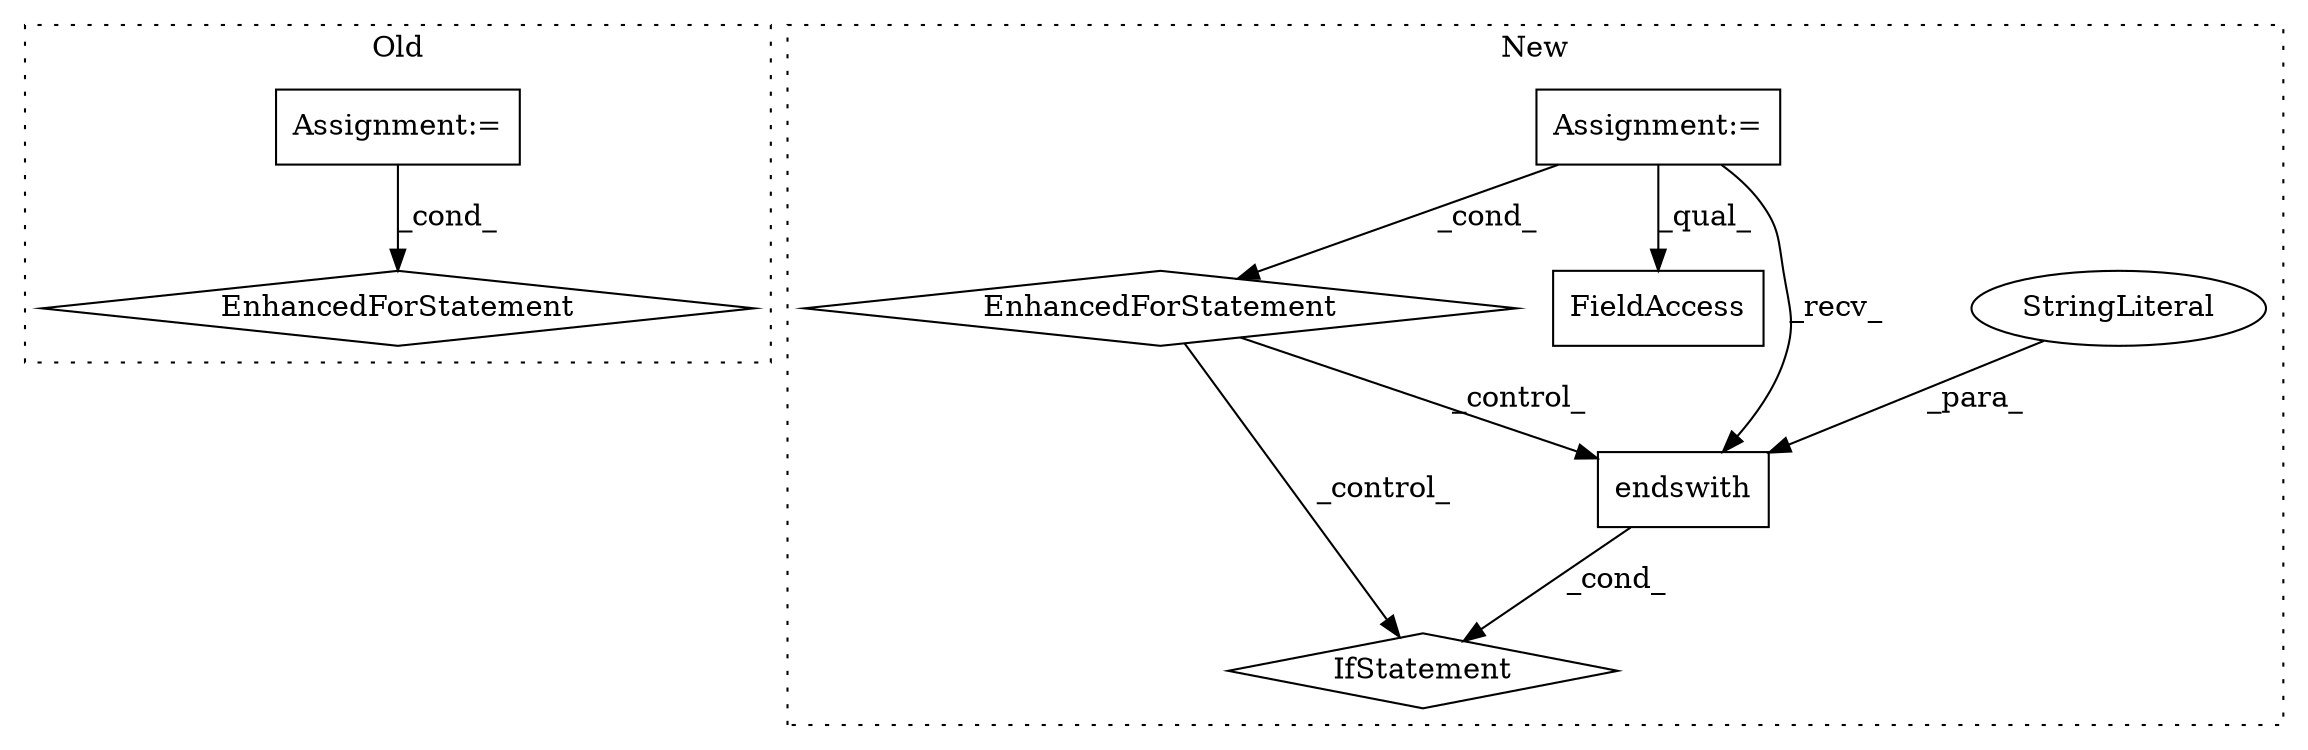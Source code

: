 digraph G {
subgraph cluster0 {
1 [label="EnhancedForStatement" a="70" s="2373,2542" l="53,-4" shape="diamond"];
4 [label="Assignment:=" a="7" s="2373,2542" l="53,-4" shape="box"];
label = "Old";
style="dotted";
}
subgraph cluster1 {
2 [label="endswith" a="32" s="2821,2840" l="9,1" shape="box"];
3 [label="StringLiteral" a="45" s="2830" l="10" shape="ellipse"];
5 [label="IfStatement" a="25" s="2812,2841" l="4,2" shape="diamond"];
6 [label="EnhancedForStatement" a="70" s="2670,2743" l="57,2" shape="diamond"];
7 [label="Assignment:=" a="7" s="2386" l="2" shape="box"];
8 [label="FieldAccess" a="22" s="3003" l="10" shape="box"];
label = "New";
style="dotted";
}
2 -> 5 [label="_cond_"];
3 -> 2 [label="_para_"];
4 -> 1 [label="_cond_"];
6 -> 5 [label="_control_"];
6 -> 2 [label="_control_"];
7 -> 2 [label="_recv_"];
7 -> 6 [label="_cond_"];
7 -> 8 [label="_qual_"];
}
